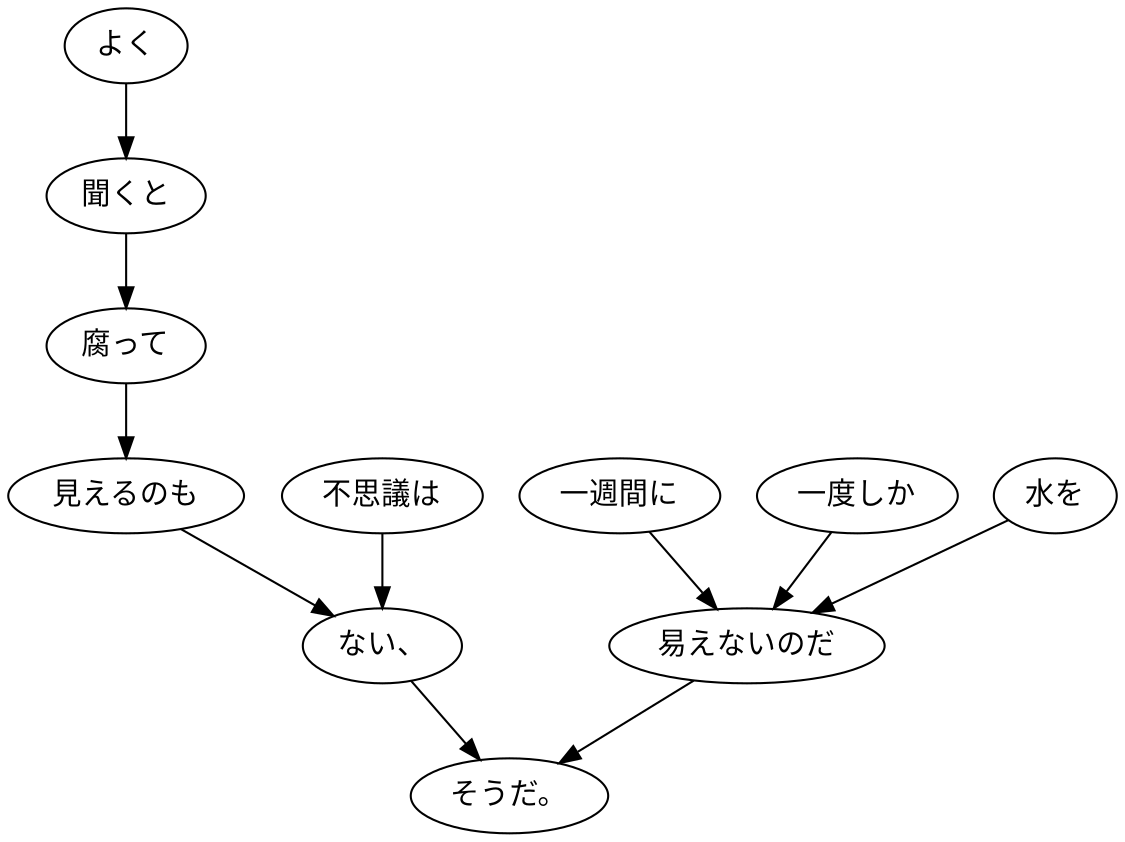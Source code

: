 digraph graph4348 {
	node0 [label="よく"];
	node1 [label="聞くと"];
	node2 [label="腐って"];
	node3 [label="見えるのも"];
	node4 [label="不思議は"];
	node5 [label="ない、"];
	node6 [label="一週間に"];
	node7 [label="一度しか"];
	node8 [label="水を"];
	node9 [label="易えないのだ"];
	node10 [label="そうだ。"];
	node0 -> node1;
	node1 -> node2;
	node2 -> node3;
	node3 -> node5;
	node4 -> node5;
	node5 -> node10;
	node6 -> node9;
	node7 -> node9;
	node8 -> node9;
	node9 -> node10;
}

